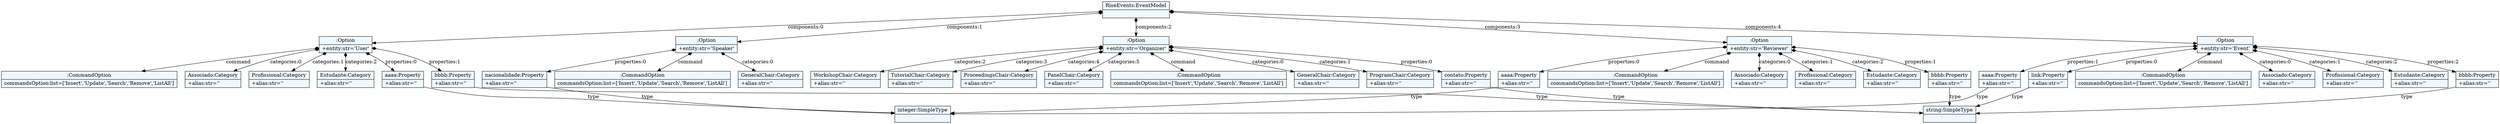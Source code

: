 
    digraph xtext {
    fontname = "Bitstream Vera Sans"
    fontsize = 8
    node[
        shape=record,
        style=filled,
        fillcolor=aliceblue
    ]
    nodesep = 0.3
    edge[dir=black,arrowtail=empty]


4580555968 -> 4580554736 [label="components:0" arrowtail=diamond dir=both]
4580554736 -> 4580713304 [label="properties:0" arrowtail=diamond dir=both]
4580713304 -> 4568918840 [label="type" ]
4568918840[label="{integer:SimpleType|}"]
4580713304[label="{aaaa:Property|+alias:str=''\l}"]
4580554736 -> 4580712800 [label="properties:1" arrowtail=diamond dir=both]
4580712800 -> 4568919568 [label="type" ]
4568919568[label="{string:SimpleType|}"]
4580712800[label="{bbbb:Property|+alias:str=''\l}"]
4580554736 -> 4580554624 [label="command" arrowtail=diamond dir=both]
4580554624[label="{:CommandOption|commandsOption:list=['Insert','Update','Search','Remove','ListAll']\l}"]
4580554736 -> 4580733392 [label="categories:0" arrowtail=diamond dir=both]
4580733392[label="{Associado:Category|+alias:str=''\l}"]
4580554736 -> 4580733560 [label="categories:1" arrowtail=diamond dir=both]
4580733560[label="{Profissional:Category|+alias:str=''\l}"]
4580554736 -> 4580733672 [label="categories:2" arrowtail=diamond dir=both]
4580733672[label="{Estudante:Category|+alias:str=''\l}"]
4580554736[label="{:Option|+entity:str='User'\l}"]
4580555968 -> 4580554288 [label="components:1" arrowtail=diamond dir=both]
4580554288 -> 4580733448 [label="properties:0" arrowtail=diamond dir=both]
4580733448 -> 4568918840 [label="type" ]
4580733448[label="{nacionalidade:Property|+alias:str=''\l}"]
4580554288 -> 4580733728 [label="command" arrowtail=diamond dir=both]
4580733728[label="{:CommandOption|commandsOption:list=['Insert','Update','Search','Remove','ListAll']\l}"]
4580554288 -> 4580733896 [label="categories:0" arrowtail=diamond dir=both]
4580733896[label="{GeneralChair:Category|+alias:str=''\l}"]
4580554288[label="{:Option|+entity:str='Speaker'\l}"]
4580555968 -> 4580714592 [label="components:2" arrowtail=diamond dir=both]
4580714592 -> 4580733784 [label="properties:0" arrowtail=diamond dir=both]
4580733784 -> 4568919568 [label="type" ]
4580733784[label="{contato:Property|+alias:str=''\l}"]
4580714592 -> 4580733952 [label="command" arrowtail=diamond dir=both]
4580733952[label="{:CommandOption|commandsOption:list=['Insert','Update','Search','Remove','ListAll']\l}"]
4580714592 -> 4580734176 [label="categories:0" arrowtail=diamond dir=both]
4580734176[label="{GeneralChair:Category|+alias:str=''\l}"]
4580714592 -> 4580734232 [label="categories:1" arrowtail=diamond dir=both]
4580734232[label="{ProgramChair:Category|+alias:str=''\l}"]
4580714592 -> 4580734344 [label="categories:2" arrowtail=diamond dir=both]
4580734344[label="{WorkshopChair:Category|+alias:str=''\l}"]
4580714592 -> 4580734400 [label="categories:3" arrowtail=diamond dir=both]
4580734400[label="{TutorialChair:Category|+alias:str=''\l}"]
4580714592 -> 4580734456 [label="categories:4" arrowtail=diamond dir=both]
4580734456[label="{ProceedingsChair:Category|+alias:str=''\l}"]
4580714592 -> 4580734512 [label="categories:5" arrowtail=diamond dir=both]
4580734512[label="{PanelChair:Category|+alias:str=''\l}"]
4580714592[label="{:Option|+entity:str='Organizer'\l}"]
4580555968 -> 4580733616 [label="components:3" arrowtail=diamond dir=both]
4580733616 -> 4580734064 [label="properties:0" arrowtail=diamond dir=both]
4580734064 -> 4568918840 [label="type" ]
4580734064[label="{aaaa:Property|+alias:str=''\l}"]
4580733616 -> 4580734624 [label="properties:1" arrowtail=diamond dir=both]
4580734624 -> 4568919568 [label="type" ]
4580734624[label="{bbbb:Property|+alias:str=''\l}"]
4580733616 -> 4580734568 [label="command" arrowtail=diamond dir=both]
4580734568[label="{:CommandOption|commandsOption:list=['Insert','Update','Search','Remove','ListAll']\l}"]
4580733616 -> 4580734848 [label="categories:0" arrowtail=diamond dir=both]
4580734848[label="{Associado:Category|+alias:str=''\l}"]
4580733616 -> 4580734904 [label="categories:1" arrowtail=diamond dir=both]
4580734904[label="{Profissional:Category|+alias:str=''\l}"]
4580733616 -> 4580735016 [label="categories:2" arrowtail=diamond dir=both]
4580735016[label="{Estudante:Category|+alias:str=''\l}"]
4580733616[label="{:Option|+entity:str='Reviewer'\l}"]
4580555968 -> 4580734008 [label="components:4" arrowtail=diamond dir=both]
4580734008 -> 4580734288 [label="properties:0" arrowtail=diamond dir=both]
4580734288 -> 4568919568 [label="type" ]
4580734288[label="{link:Property|+alias:str=''\l}"]
4580734008 -> 4580735128 [label="properties:1" arrowtail=diamond dir=both]
4580735128 -> 4568918840 [label="type" ]
4580735128[label="{aaaa:Property|+alias:str=''\l}"]
4580734008 -> 4580734960 [label="properties:2" arrowtail=diamond dir=both]
4580734960 -> 4568919568 [label="type" ]
4580734960[label="{bbbb:Property|+alias:str=''\l}"]
4580734008 -> 4580735072 [label="command" arrowtail=diamond dir=both]
4580735072[label="{:CommandOption|commandsOption:list=['Insert','Update','Search','Remove','ListAll']\l}"]
4580734008 -> 4580735464 [label="categories:0" arrowtail=diamond dir=both]
4580735464[label="{Associado:Category|+alias:str=''\l}"]
4580734008 -> 4580735520 [label="categories:1" arrowtail=diamond dir=both]
4580735520[label="{Profissional:Category|+alias:str=''\l}"]
4580734008 -> 4580735632 [label="categories:2" arrowtail=diamond dir=both]
4580735632[label="{Estudante:Category|+alias:str=''\l}"]
4580734008[label="{:Option|+entity:str='Event'\l}"]
4580555968[label="{RiseEvents:EventModel|}"]

}
